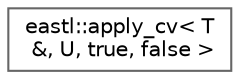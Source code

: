 digraph "类继承关系图"
{
 // LATEX_PDF_SIZE
  bgcolor="transparent";
  edge [fontname=Helvetica,fontsize=10,labelfontname=Helvetica,labelfontsize=10];
  node [fontname=Helvetica,fontsize=10,shape=box,height=0.2,width=0.4];
  rankdir="LR";
  Node0 [id="Node000000",label="eastl::apply_cv\< T\l &, U, true, false \>",height=0.2,width=0.4,color="grey40", fillcolor="white", style="filled",URL="$structeastl_1_1apply__cv_3_01_t_01_6_00_01_u_00_01true_00_01false_01_4.html",tooltip=" "];
}
